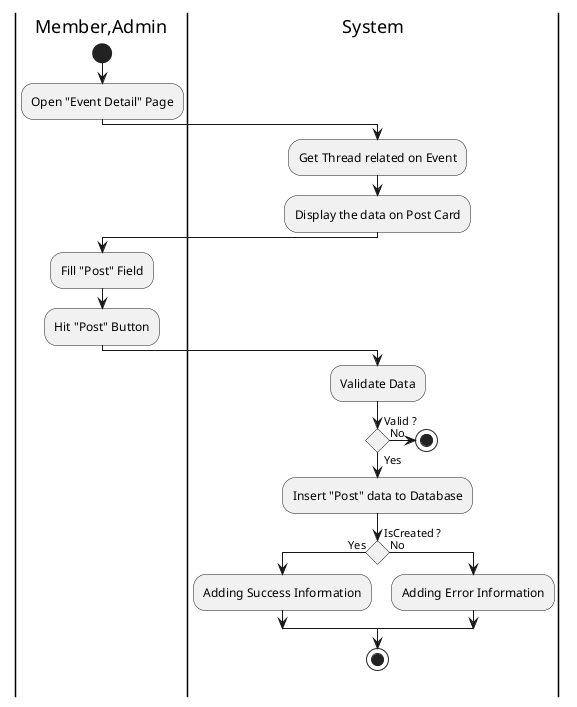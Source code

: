 @startuml PostConversation

skinparam ConditionEndStyle hline
skinparam conditionStyle diamond
skinparam Monochrome true
skinparam Shadowing false

|Member,Admin|
start
:Open "Event Detail" Page;

|System|
:Get Thread related on Event;
:Display the data on Post Card;

|Member,Admin|
:Fill "Post" Field;
:Hit "Post" Button;

|System|
:Validate Data;
if (Valid ?) then (Yes)
    :Insert "Post" data to Database;
    if (IsCreated ?) then (Yes)
        :Adding Success Information;
    else (No)
        :Adding Error Information;
    endif
    stop
else (No)
    stop
endif
@enduml